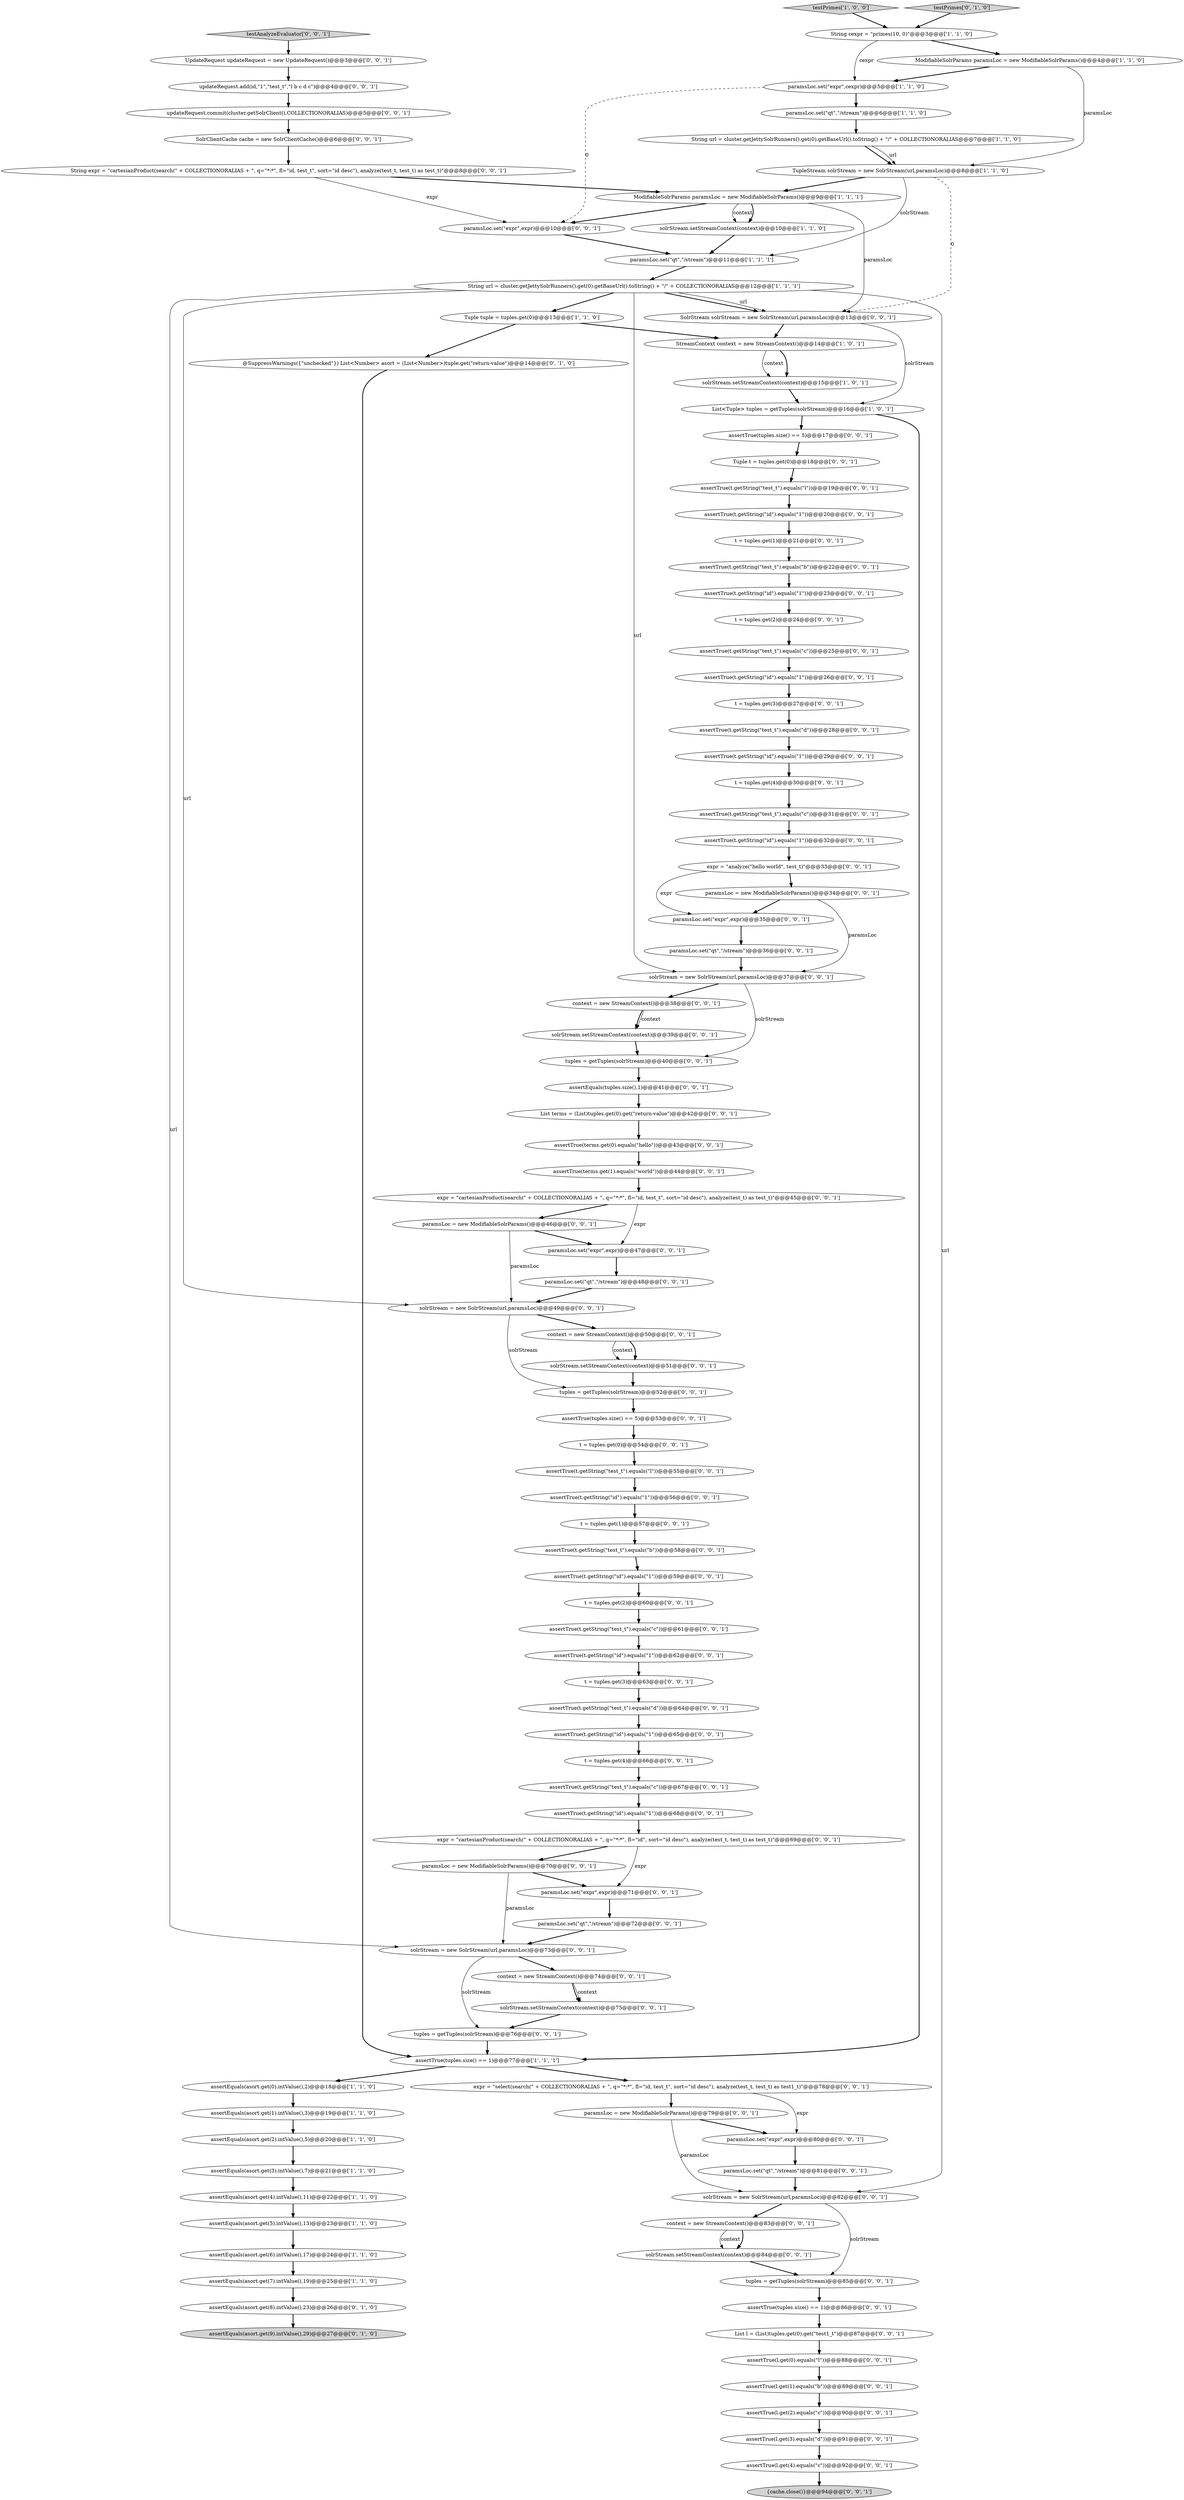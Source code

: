 digraph {
73 [style = filled, label = "assertTrue(t.getString(\"id\").equals(\"1\"))@@@56@@@['0', '0', '1']", fillcolor = white, shape = ellipse image = "AAA0AAABBB3BBB"];
3 [style = filled, label = "assertEquals(asort.get(6).intValue(),17)@@@24@@@['1', '1', '0']", fillcolor = white, shape = ellipse image = "AAA0AAABBB1BBB"];
100 [style = filled, label = "paramsLoc.set(\"expr\",expr)@@@35@@@['0', '0', '1']", fillcolor = white, shape = ellipse image = "AAA0AAABBB3BBB"];
99 [style = filled, label = "paramsLoc.set(\"expr\",expr)@@@10@@@['0', '0', '1']", fillcolor = white, shape = ellipse image = "AAA0AAABBB3BBB"];
19 [style = filled, label = "assertEquals(asort.get(4).intValue(),11)@@@22@@@['1', '1', '0']", fillcolor = white, shape = ellipse image = "AAA0AAABBB1BBB"];
27 [style = filled, label = "assertEquals(asort.get(9).intValue(),29)@@@27@@@['0', '1', '0']", fillcolor = lightgray, shape = ellipse image = "AAA0AAABBB2BBB"];
18 [style = filled, label = "solrStream.setStreamContext(context)@@@10@@@['1', '1', '0']", fillcolor = white, shape = ellipse image = "AAA0AAABBB1BBB"];
33 [style = filled, label = "assertTrue(tuples.size() == 5)@@@53@@@['0', '0', '1']", fillcolor = white, shape = ellipse image = "AAA0AAABBB3BBB"];
42 [style = filled, label = "SolrClientCache cache = new SolrClientCache()@@@6@@@['0', '0', '1']", fillcolor = white, shape = ellipse image = "AAA0AAABBB3BBB"];
8 [style = filled, label = "TupleStream solrStream = new SolrStream(url,paramsLoc)@@@8@@@['1', '1', '0']", fillcolor = white, shape = ellipse image = "AAA0AAABBB1BBB"];
49 [style = filled, label = "assertTrue(l.get(1).equals(\"b\"))@@@89@@@['0', '0', '1']", fillcolor = white, shape = ellipse image = "AAA0AAABBB3BBB"];
55 [style = filled, label = "{cache.close()}@@@94@@@['0', '0', '1']", fillcolor = lightgray, shape = ellipse image = "AAA0AAABBB3BBB"];
109 [style = filled, label = "t = tuples.get(1)@@@21@@@['0', '0', '1']", fillcolor = white, shape = ellipse image = "AAA0AAABBB3BBB"];
88 [style = filled, label = "paramsLoc.set(\"qt\",\"/stream\")@@@36@@@['0', '0', '1']", fillcolor = white, shape = ellipse image = "AAA0AAABBB3BBB"];
74 [style = filled, label = "solrStream.setStreamContext(context)@@@39@@@['0', '0', '1']", fillcolor = white, shape = ellipse image = "AAA0AAABBB3BBB"];
30 [style = filled, label = "assertTrue(t.getString(\"id\").equals(\"1\"))@@@62@@@['0', '0', '1']", fillcolor = white, shape = ellipse image = "AAA0AAABBB3BBB"];
38 [style = filled, label = "context = new StreamContext()@@@83@@@['0', '0', '1']", fillcolor = white, shape = ellipse image = "AAA0AAABBB3BBB"];
28 [style = filled, label = "String expr = \"cartesianProduct(search(\" + COLLECTIONORALIAS + \", q=\"*:*\", fl=\"id, test_t\", sort=\"id desc\"), analyze(test_t, test_t) as test_t)\"@@@8@@@['0', '0', '1']", fillcolor = white, shape = ellipse image = "AAA0AAABBB3BBB"];
50 [style = filled, label = "assertTrue(t.getString(\"id\").equals(\"1\"))@@@32@@@['0', '0', '1']", fillcolor = white, shape = ellipse image = "AAA0AAABBB3BBB"];
37 [style = filled, label = "assertTrue(tuples.size() == 1)@@@86@@@['0', '0', '1']", fillcolor = white, shape = ellipse image = "AAA0AAABBB3BBB"];
66 [style = filled, label = "paramsLoc.set(\"qt\",\"/stream\")@@@72@@@['0', '0', '1']", fillcolor = white, shape = ellipse image = "AAA0AAABBB3BBB"];
48 [style = filled, label = "testAnalyzeEvaluator['0', '0', '1']", fillcolor = lightgray, shape = diamond image = "AAA0AAABBB3BBB"];
16 [style = filled, label = "paramsLoc.set(\"qt\",\"/stream\")@@@11@@@['1', '1', '1']", fillcolor = white, shape = ellipse image = "AAA0AAABBB1BBB"];
93 [style = filled, label = "t = tuples.get(2)@@@60@@@['0', '0', '1']", fillcolor = white, shape = ellipse image = "AAA0AAABBB3BBB"];
72 [style = filled, label = "assertTrue(t.getString(\"id\").equals(\"1\"))@@@26@@@['0', '0', '1']", fillcolor = white, shape = ellipse image = "AAA0AAABBB3BBB"];
76 [style = filled, label = "context = new StreamContext()@@@74@@@['0', '0', '1']", fillcolor = white, shape = ellipse image = "AAA0AAABBB3BBB"];
10 [style = filled, label = "assertEquals(asort.get(1).intValue(),3)@@@19@@@['1', '1', '0']", fillcolor = white, shape = ellipse image = "AAA0AAABBB1BBB"];
105 [style = filled, label = "t = tuples.get(4)@@@66@@@['0', '0', '1']", fillcolor = white, shape = ellipse image = "AAA0AAABBB3BBB"];
103 [style = filled, label = "context = new StreamContext()@@@50@@@['0', '0', '1']", fillcolor = white, shape = ellipse image = "AAA0AAABBB3BBB"];
95 [style = filled, label = "solrStream = new SolrStream(url,paramsLoc)@@@49@@@['0', '0', '1']", fillcolor = white, shape = ellipse image = "AAA0AAABBB3BBB"];
47 [style = filled, label = "expr = \"analyze(\"hello world\", test_t)\"@@@33@@@['0', '0', '1']", fillcolor = white, shape = ellipse image = "AAA0AAABBB3BBB"];
5 [style = filled, label = "assertEquals(asort.get(5).intValue(),13)@@@23@@@['1', '1', '0']", fillcolor = white, shape = ellipse image = "AAA0AAABBB1BBB"];
21 [style = filled, label = "assertTrue(tuples.size() == 1)@@@77@@@['1', '1', '1']", fillcolor = white, shape = ellipse image = "AAA0AAABBB1BBB"];
20 [style = filled, label = "String url = cluster.getJettySolrRunners().get(0).getBaseUrl().toString() + \"/\" + COLLECTIONORALIAS@@@12@@@['1', '1', '1']", fillcolor = white, shape = ellipse image = "AAA0AAABBB1BBB"];
44 [style = filled, label = "assertTrue(terms.get(1).equals(\"world\"))@@@44@@@['0', '0', '1']", fillcolor = white, shape = ellipse image = "AAA0AAABBB3BBB"];
39 [style = filled, label = "assertTrue(t.getString(\"id\").equals(\"1\"))@@@23@@@['0', '0', '1']", fillcolor = white, shape = ellipse image = "AAA0AAABBB3BBB"];
63 [style = filled, label = "context = new StreamContext()@@@38@@@['0', '0', '1']", fillcolor = white, shape = ellipse image = "AAA0AAABBB3BBB"];
86 [style = filled, label = "assertTrue(t.getString(\"test_t\").equals(\"c\"))@@@25@@@['0', '0', '1']", fillcolor = white, shape = ellipse image = "AAA0AAABBB3BBB"];
67 [style = filled, label = "solrStream.setStreamContext(context)@@@51@@@['0', '0', '1']", fillcolor = white, shape = ellipse image = "AAA0AAABBB3BBB"];
102 [style = filled, label = "assertTrue(tuples.size() == 5)@@@17@@@['0', '0', '1']", fillcolor = white, shape = ellipse image = "AAA0AAABBB3BBB"];
9 [style = filled, label = "solrStream.setStreamContext(context)@@@15@@@['1', '0', '1']", fillcolor = white, shape = ellipse image = "AAA0AAABBB1BBB"];
32 [style = filled, label = "Tuple t = tuples.get(0)@@@18@@@['0', '0', '1']", fillcolor = white, shape = ellipse image = "AAA0AAABBB3BBB"];
14 [style = filled, label = "assertEquals(asort.get(3).intValue(),7)@@@21@@@['1', '1', '0']", fillcolor = white, shape = ellipse image = "AAA0AAABBB1BBB"];
0 [style = filled, label = "ModifiableSolrParams paramsLoc = new ModifiableSolrParams()@@@9@@@['1', '1', '1']", fillcolor = white, shape = ellipse image = "AAA0AAABBB1BBB"];
1 [style = filled, label = "assertEquals(asort.get(2).intValue(),5)@@@20@@@['1', '1', '0']", fillcolor = white, shape = ellipse image = "AAA0AAABBB1BBB"];
91 [style = filled, label = "assertTrue(t.getString(\"test_t\").equals(\"b\"))@@@22@@@['0', '0', '1']", fillcolor = white, shape = ellipse image = "AAA0AAABBB3BBB"];
89 [style = filled, label = "solrStream = new SolrStream(url,paramsLoc)@@@73@@@['0', '0', '1']", fillcolor = white, shape = ellipse image = "AAA0AAABBB3BBB"];
83 [style = filled, label = "assertTrue(t.getString(\"id\").equals(\"1\"))@@@20@@@['0', '0', '1']", fillcolor = white, shape = ellipse image = "AAA0AAABBB3BBB"];
12 [style = filled, label = "testPrimes['1', '0', '0']", fillcolor = lightgray, shape = diamond image = "AAA0AAABBB1BBB"];
2 [style = filled, label = "List<Tuple> tuples = getTuples(solrStream)@@@16@@@['1', '0', '1']", fillcolor = white, shape = ellipse image = "AAA0AAABBB1BBB"];
11 [style = filled, label = "paramsLoc.set(\"expr\",cexpr)@@@5@@@['1', '1', '0']", fillcolor = white, shape = ellipse image = "AAA0AAABBB1BBB"];
110 [style = filled, label = "paramsLoc = new ModifiableSolrParams()@@@70@@@['0', '0', '1']", fillcolor = white, shape = ellipse image = "AAA0AAABBB3BBB"];
26 [style = filled, label = "@SuppressWarnings({\"unchecked\"}) List<Number> asort = (List<Number>)tuple.get(\"return-value\")@@@14@@@['0', '1', '0']", fillcolor = white, shape = ellipse image = "AAA0AAABBB2BBB"];
111 [style = filled, label = "tuples = getTuples(solrStream)@@@76@@@['0', '0', '1']", fillcolor = white, shape = ellipse image = "AAA0AAABBB3BBB"];
22 [style = filled, label = "Tuple tuple = tuples.get(0)@@@13@@@['1', '1', '0']", fillcolor = white, shape = ellipse image = "AAA0AAABBB1BBB"];
84 [style = filled, label = "assertTrue(t.getString(\"test_t\").equals(\"c\"))@@@67@@@['0', '0', '1']", fillcolor = white, shape = ellipse image = "AAA0AAABBB3BBB"];
81 [style = filled, label = "solrStream = new SolrStream(url,paramsLoc)@@@82@@@['0', '0', '1']", fillcolor = white, shape = ellipse image = "AAA0AAABBB3BBB"];
92 [style = filled, label = "t = tuples.get(0)@@@54@@@['0', '0', '1']", fillcolor = white, shape = ellipse image = "AAA0AAABBB3BBB"];
13 [style = filled, label = "String url = cluster.getJettySolrRunners().get(0).getBaseUrl().toString() + \"/\" + COLLECTIONORALIAS@@@7@@@['1', '1', '0']", fillcolor = white, shape = ellipse image = "AAA0AAABBB1BBB"];
104 [style = filled, label = "assertTrue(t.getString(\"test_t\").equals(\"b\"))@@@58@@@['0', '0', '1']", fillcolor = white, shape = ellipse image = "AAA0AAABBB3BBB"];
41 [style = filled, label = "assertTrue(l.get(0).equals(\"l\"))@@@88@@@['0', '0', '1']", fillcolor = white, shape = ellipse image = "AAA0AAABBB3BBB"];
68 [style = filled, label = "assertTrue(t.getString(\"test_t\").equals(\"l\"))@@@55@@@['0', '0', '1']", fillcolor = white, shape = ellipse image = "AAA0AAABBB3BBB"];
35 [style = filled, label = "expr = \"select(search(\" + COLLECTIONORALIAS + \", q=\"*:*\", fl=\"id, test_t\", sort=\"id desc\"), analyze(test_t, test_t) as test1_t)\"@@@78@@@['0', '0', '1']", fillcolor = white, shape = ellipse image = "AAA0AAABBB3BBB"];
62 [style = filled, label = "assertTrue(t.getString(\"id\").equals(\"1\"))@@@59@@@['0', '0', '1']", fillcolor = white, shape = ellipse image = "AAA0AAABBB3BBB"];
82 [style = filled, label = "expr = \"cartesianProduct(search(\" + COLLECTIONORALIAS + \", q=\"*:*\", fl=\"id\", sort=\"id desc\"), analyze(test_t, test_t) as test_t)\"@@@69@@@['0', '0', '1']", fillcolor = white, shape = ellipse image = "AAA0AAABBB3BBB"];
69 [style = filled, label = "assertTrue(t.getString(\"test_t\").equals(\"d\"))@@@28@@@['0', '0', '1']", fillcolor = white, shape = ellipse image = "AAA0AAABBB3BBB"];
78 [style = filled, label = "assertTrue(t.getString(\"test_t\").equals(\"l\"))@@@19@@@['0', '0', '1']", fillcolor = white, shape = ellipse image = "AAA0AAABBB3BBB"];
4 [style = filled, label = "paramsLoc.set(\"qt\",\"/stream\")@@@6@@@['1', '1', '0']", fillcolor = white, shape = ellipse image = "AAA0AAABBB1BBB"];
107 [style = filled, label = "paramsLoc = new ModifiableSolrParams()@@@79@@@['0', '0', '1']", fillcolor = white, shape = ellipse image = "AAA0AAABBB3BBB"];
51 [style = filled, label = "updateRequest.commit(cluster.getSolrClient(),COLLECTIONORALIAS)@@@5@@@['0', '0', '1']", fillcolor = white, shape = ellipse image = "AAA0AAABBB3BBB"];
40 [style = filled, label = "solrStream.setStreamContext(context)@@@84@@@['0', '0', '1']", fillcolor = white, shape = ellipse image = "AAA0AAABBB3BBB"];
43 [style = filled, label = "t = tuples.get(4)@@@30@@@['0', '0', '1']", fillcolor = white, shape = ellipse image = "AAA0AAABBB3BBB"];
24 [style = filled, label = "assertEquals(asort.get(8).intValue(),23)@@@26@@@['0', '1', '0']", fillcolor = white, shape = ellipse image = "AAA0AAABBB2BBB"];
53 [style = filled, label = "SolrStream solrStream = new SolrStream(url,paramsLoc)@@@13@@@['0', '0', '1']", fillcolor = white, shape = ellipse image = "AAA0AAABBB3BBB"];
70 [style = filled, label = "paramsLoc.set(\"qt\",\"/stream\")@@@48@@@['0', '0', '1']", fillcolor = white, shape = ellipse image = "AAA0AAABBB3BBB"];
85 [style = filled, label = "t = tuples.get(3)@@@63@@@['0', '0', '1']", fillcolor = white, shape = ellipse image = "AAA0AAABBB3BBB"];
57 [style = filled, label = "assertTrue(t.getString(\"test_t\").equals(\"d\"))@@@64@@@['0', '0', '1']", fillcolor = white, shape = ellipse image = "AAA0AAABBB3BBB"];
23 [style = filled, label = "assertEquals(asort.get(0).intValue(),2)@@@18@@@['1', '1', '0']", fillcolor = white, shape = ellipse image = "AAA0AAABBB1BBB"];
54 [style = filled, label = "expr = \"cartesianProduct(search(\" + COLLECTIONORALIAS + \", q=\"*:*\", fl=\"id, test_t\", sort=\"id desc\"), analyze(test_t) as test_t)\"@@@45@@@['0', '0', '1']", fillcolor = white, shape = ellipse image = "AAA0AAABBB3BBB"];
90 [style = filled, label = "UpdateRequest updateRequest = new UpdateRequest()@@@3@@@['0', '0', '1']", fillcolor = white, shape = ellipse image = "AAA0AAABBB3BBB"];
36 [style = filled, label = "paramsLoc.set(\"expr\",expr)@@@80@@@['0', '0', '1']", fillcolor = white, shape = ellipse image = "AAA0AAABBB3BBB"];
15 [style = filled, label = "ModifiableSolrParams paramsLoc = new ModifiableSolrParams()@@@4@@@['1', '1', '0']", fillcolor = white, shape = ellipse image = "AAA0AAABBB1BBB"];
17 [style = filled, label = "StreamContext context = new StreamContext()@@@14@@@['1', '0', '1']", fillcolor = white, shape = ellipse image = "AAA0AAABBB1BBB"];
31 [style = filled, label = "tuples = getTuples(solrStream)@@@52@@@['0', '0', '1']", fillcolor = white, shape = ellipse image = "AAA0AAABBB3BBB"];
64 [style = filled, label = "assertTrue(t.getString(\"id\").equals(\"1\"))@@@68@@@['0', '0', '1']", fillcolor = white, shape = ellipse image = "AAA0AAABBB3BBB"];
97 [style = filled, label = "tuples = getTuples(solrStream)@@@85@@@['0', '0', '1']", fillcolor = white, shape = ellipse image = "AAA0AAABBB3BBB"];
80 [style = filled, label = "List terms = (List)tuples.get(0).get(\"return-value\")@@@42@@@['0', '0', '1']", fillcolor = white, shape = ellipse image = "AAA0AAABBB3BBB"];
56 [style = filled, label = "t = tuples.get(3)@@@27@@@['0', '0', '1']", fillcolor = white, shape = ellipse image = "AAA0AAABBB3BBB"];
65 [style = filled, label = "assertTrue(l.get(2).equals(\"c\"))@@@90@@@['0', '0', '1']", fillcolor = white, shape = ellipse image = "AAA0AAABBB3BBB"];
98 [style = filled, label = "t = tuples.get(2)@@@24@@@['0', '0', '1']", fillcolor = white, shape = ellipse image = "AAA0AAABBB3BBB"];
108 [style = filled, label = "t = tuples.get(1)@@@57@@@['0', '0', '1']", fillcolor = white, shape = ellipse image = "AAA0AAABBB3BBB"];
77 [style = filled, label = "assertTrue(l.get(3).equals(\"d\"))@@@91@@@['0', '0', '1']", fillcolor = white, shape = ellipse image = "AAA0AAABBB3BBB"];
52 [style = filled, label = "assertTrue(t.getString(\"test_t\").equals(\"c\"))@@@31@@@['0', '0', '1']", fillcolor = white, shape = ellipse image = "AAA0AAABBB3BBB"];
60 [style = filled, label = "paramsLoc = new ModifiableSolrParams()@@@34@@@['0', '0', '1']", fillcolor = white, shape = ellipse image = "AAA0AAABBB3BBB"];
75 [style = filled, label = "paramsLoc.set(\"expr\",expr)@@@47@@@['0', '0', '1']", fillcolor = white, shape = ellipse image = "AAA0AAABBB3BBB"];
106 [style = filled, label = "paramsLoc.set(\"expr\",expr)@@@71@@@['0', '0', '1']", fillcolor = white, shape = ellipse image = "AAA0AAABBB3BBB"];
101 [style = filled, label = "solrStream = new SolrStream(url,paramsLoc)@@@37@@@['0', '0', '1']", fillcolor = white, shape = ellipse image = "AAA0AAABBB3BBB"];
94 [style = filled, label = "assertTrue(t.getString(\"id\").equals(\"1\"))@@@65@@@['0', '0', '1']", fillcolor = white, shape = ellipse image = "AAA0AAABBB3BBB"];
71 [style = filled, label = "updateRequest.add(id,\"1\",\"test_t\",\"l b c d c\")@@@4@@@['0', '0', '1']", fillcolor = white, shape = ellipse image = "AAA0AAABBB3BBB"];
59 [style = filled, label = "assertTrue(l.get(4).equals(\"c\"))@@@92@@@['0', '0', '1']", fillcolor = white, shape = ellipse image = "AAA0AAABBB3BBB"];
45 [style = filled, label = "assertTrue(t.getString(\"test_t\").equals(\"c\"))@@@61@@@['0', '0', '1']", fillcolor = white, shape = ellipse image = "AAA0AAABBB3BBB"];
87 [style = filled, label = "paramsLoc.set(\"qt\",\"/stream\")@@@81@@@['0', '0', '1']", fillcolor = white, shape = ellipse image = "AAA0AAABBB3BBB"];
96 [style = filled, label = "solrStream.setStreamContext(context)@@@75@@@['0', '0', '1']", fillcolor = white, shape = ellipse image = "AAA0AAABBB3BBB"];
29 [style = filled, label = "List l = (List)tuples.get(0).get(\"test1_t\")@@@87@@@['0', '0', '1']", fillcolor = white, shape = ellipse image = "AAA0AAABBB3BBB"];
6 [style = filled, label = "String cexpr = \"primes(10, 0)\"@@@3@@@['1', '1', '0']", fillcolor = white, shape = ellipse image = "AAA0AAABBB1BBB"];
61 [style = filled, label = "assertTrue(t.getString(\"id\").equals(\"1\"))@@@29@@@['0', '0', '1']", fillcolor = white, shape = ellipse image = "AAA0AAABBB3BBB"];
34 [style = filled, label = "paramsLoc = new ModifiableSolrParams()@@@46@@@['0', '0', '1']", fillcolor = white, shape = ellipse image = "AAA0AAABBB3BBB"];
79 [style = filled, label = "assertEquals(tuples.size(),1)@@@41@@@['0', '0', '1']", fillcolor = white, shape = ellipse image = "AAA0AAABBB3BBB"];
58 [style = filled, label = "assertTrue(terms.get(0).equals(\"hello\"))@@@43@@@['0', '0', '1']", fillcolor = white, shape = ellipse image = "AAA0AAABBB3BBB"];
7 [style = filled, label = "assertEquals(asort.get(7).intValue(),19)@@@25@@@['1', '1', '0']", fillcolor = white, shape = ellipse image = "AAA0AAABBB1BBB"];
25 [style = filled, label = "testPrimes['0', '1', '0']", fillcolor = lightgray, shape = diamond image = "AAA0AAABBB2BBB"];
46 [style = filled, label = "tuples = getTuples(solrStream)@@@40@@@['0', '0', '1']", fillcolor = white, shape = ellipse image = "AAA0AAABBB3BBB"];
46->79 [style = bold, label=""];
11->4 [style = bold, label=""];
7->24 [style = bold, label=""];
61->43 [style = bold, label=""];
74->46 [style = bold, label=""];
38->40 [style = bold, label=""];
53->17 [style = bold, label=""];
23->10 [style = bold, label=""];
38->40 [style = solid, label="context"];
39->98 [style = bold, label=""];
86->72 [style = bold, label=""];
66->89 [style = bold, label=""];
71->51 [style = bold, label=""];
28->99 [style = solid, label="expr"];
0->99 [style = bold, label=""];
20->95 [style = solid, label="url"];
14->19 [style = bold, label=""];
67->31 [style = bold, label=""];
57->94 [style = bold, label=""];
3->7 [style = bold, label=""];
93->45 [style = bold, label=""];
104->62 [style = bold, label=""];
97->37 [style = bold, label=""];
47->100 [style = solid, label="expr"];
60->100 [style = bold, label=""];
68->73 [style = bold, label=""];
34->95 [style = solid, label="paramsLoc"];
41->49 [style = bold, label=""];
78->83 [style = bold, label=""];
24->27 [style = bold, label=""];
31->33 [style = bold, label=""];
100->88 [style = bold, label=""];
28->0 [style = bold, label=""];
73->108 [style = bold, label=""];
20->81 [style = solid, label="url"];
26->21 [style = bold, label=""];
19->5 [style = bold, label=""];
75->70 [style = bold, label=""];
6->15 [style = bold, label=""];
2->102 [style = bold, label=""];
89->76 [style = bold, label=""];
51->42 [style = bold, label=""];
89->111 [style = solid, label="solrStream"];
95->31 [style = solid, label="solrStream"];
22->17 [style = bold, label=""];
62->93 [style = bold, label=""];
1->14 [style = bold, label=""];
64->82 [style = bold, label=""];
8->16 [style = solid, label="solrStream"];
83->109 [style = bold, label=""];
81->38 [style = bold, label=""];
77->59 [style = bold, label=""];
82->106 [style = solid, label="expr"];
76->96 [style = solid, label="context"];
88->101 [style = bold, label=""];
110->106 [style = bold, label=""];
43->52 [style = bold, label=""];
11->99 [style = dashed, label="0"];
17->9 [style = bold, label=""];
0->53 [style = solid, label="paramsLoc"];
63->74 [style = bold, label=""];
60->101 [style = solid, label="paramsLoc"];
79->80 [style = bold, label=""];
99->16 [style = bold, label=""];
82->110 [style = bold, label=""];
107->36 [style = bold, label=""];
2->21 [style = bold, label=""];
69->61 [style = bold, label=""];
106->66 [style = bold, label=""];
42->28 [style = bold, label=""];
8->0 [style = bold, label=""];
95->103 [style = bold, label=""];
35->107 [style = bold, label=""];
58->44 [style = bold, label=""];
63->74 [style = solid, label="context"];
96->111 [style = bold, label=""];
20->22 [style = bold, label=""];
45->30 [style = bold, label=""];
87->81 [style = bold, label=""];
29->41 [style = bold, label=""];
76->96 [style = bold, label=""];
20->89 [style = solid, label="url"];
36->87 [style = bold, label=""];
94->105 [style = bold, label=""];
20->101 [style = solid, label="url"];
35->36 [style = solid, label="expr"];
30->85 [style = bold, label=""];
10->1 [style = bold, label=""];
37->29 [style = bold, label=""];
17->9 [style = solid, label="context"];
15->11 [style = bold, label=""];
40->97 [style = bold, label=""];
103->67 [style = bold, label=""];
18->16 [style = bold, label=""];
90->71 [style = bold, label=""];
85->57 [style = bold, label=""];
8->53 [style = dashed, label="0"];
107->81 [style = solid, label="paramsLoc"];
4->13 [style = bold, label=""];
5->3 [style = bold, label=""];
21->35 [style = bold, label=""];
13->8 [style = bold, label=""];
80->58 [style = bold, label=""];
13->8 [style = solid, label="url"];
25->6 [style = bold, label=""];
12->6 [style = bold, label=""];
20->53 [style = bold, label=""];
20->53 [style = solid, label="url"];
102->32 [style = bold, label=""];
33->92 [style = bold, label=""];
56->69 [style = bold, label=""];
84->64 [style = bold, label=""];
49->65 [style = bold, label=""];
110->89 [style = solid, label="paramsLoc"];
101->46 [style = solid, label="solrStream"];
108->104 [style = bold, label=""];
103->67 [style = solid, label="context"];
50->47 [style = bold, label=""];
48->90 [style = bold, label=""];
9->2 [style = bold, label=""];
54->75 [style = solid, label="expr"];
53->2 [style = solid, label="solrStream"];
91->39 [style = bold, label=""];
52->50 [style = bold, label=""];
105->84 [style = bold, label=""];
15->8 [style = solid, label="paramsLoc"];
65->77 [style = bold, label=""];
109->91 [style = bold, label=""];
72->56 [style = bold, label=""];
59->55 [style = bold, label=""];
22->26 [style = bold, label=""];
32->78 [style = bold, label=""];
47->60 [style = bold, label=""];
16->20 [style = bold, label=""];
34->75 [style = bold, label=""];
81->97 [style = solid, label="solrStream"];
98->86 [style = bold, label=""];
44->54 [style = bold, label=""];
92->68 [style = bold, label=""];
111->21 [style = bold, label=""];
101->63 [style = bold, label=""];
0->18 [style = solid, label="context"];
21->23 [style = bold, label=""];
6->11 [style = solid, label="cexpr"];
70->95 [style = bold, label=""];
0->18 [style = bold, label=""];
54->34 [style = bold, label=""];
}
